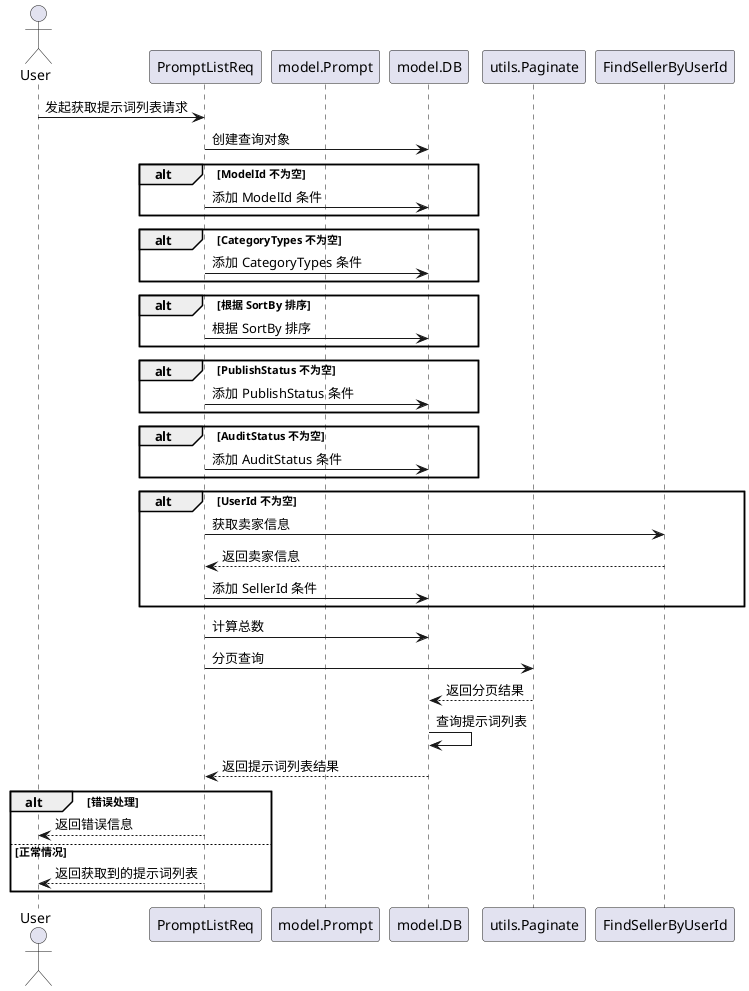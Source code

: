 @startuml
actor User
participant PromptListReq
participant model.Prompt
participant model.DB
participant utils.Paginate
participant FindSellerByUserId

User -> PromptListReq: 发起获取提示词列表请求
PromptListReq -> model.DB: 创建查询对象
alt ModelId 不为空
	PromptListReq -> model.DB: 添加 ModelId 条件
end
alt CategoryTypes 不为空
	PromptListReq -> model.DB: 添加 CategoryTypes 条件
end
alt 根据 SortBy 排序
	PromptListReq -> model.DB: 根据 SortBy 排序
end
alt PublishStatus 不为空
	PromptListReq -> model.DB: 添加 PublishStatus 条件
end
alt AuditStatus 不为空
	PromptListReq -> model.DB: 添加 AuditStatus 条件
end
alt UserId 不为空
	PromptListReq -> FindSellerByUserId: 获取卖家信息
	FindSellerByUserId --> PromptListReq: 返回卖家信息
	PromptListReq -> model.DB: 添加 SellerId 条件
end
PromptListReq -> model.DB: 计算总数
PromptListReq -> utils.Paginate: 分页查询
utils.Paginate --> model.DB: 返回分页结果
model.DB -> model.DB: 查询提示词列表
model.DB --> PromptListReq: 返回提示词列表结果

alt 错误处理
	PromptListReq --> User: 返回错误信息
else 正常情况
	PromptListReq --> User: 返回获取到的提示词列表
end

@enduml
